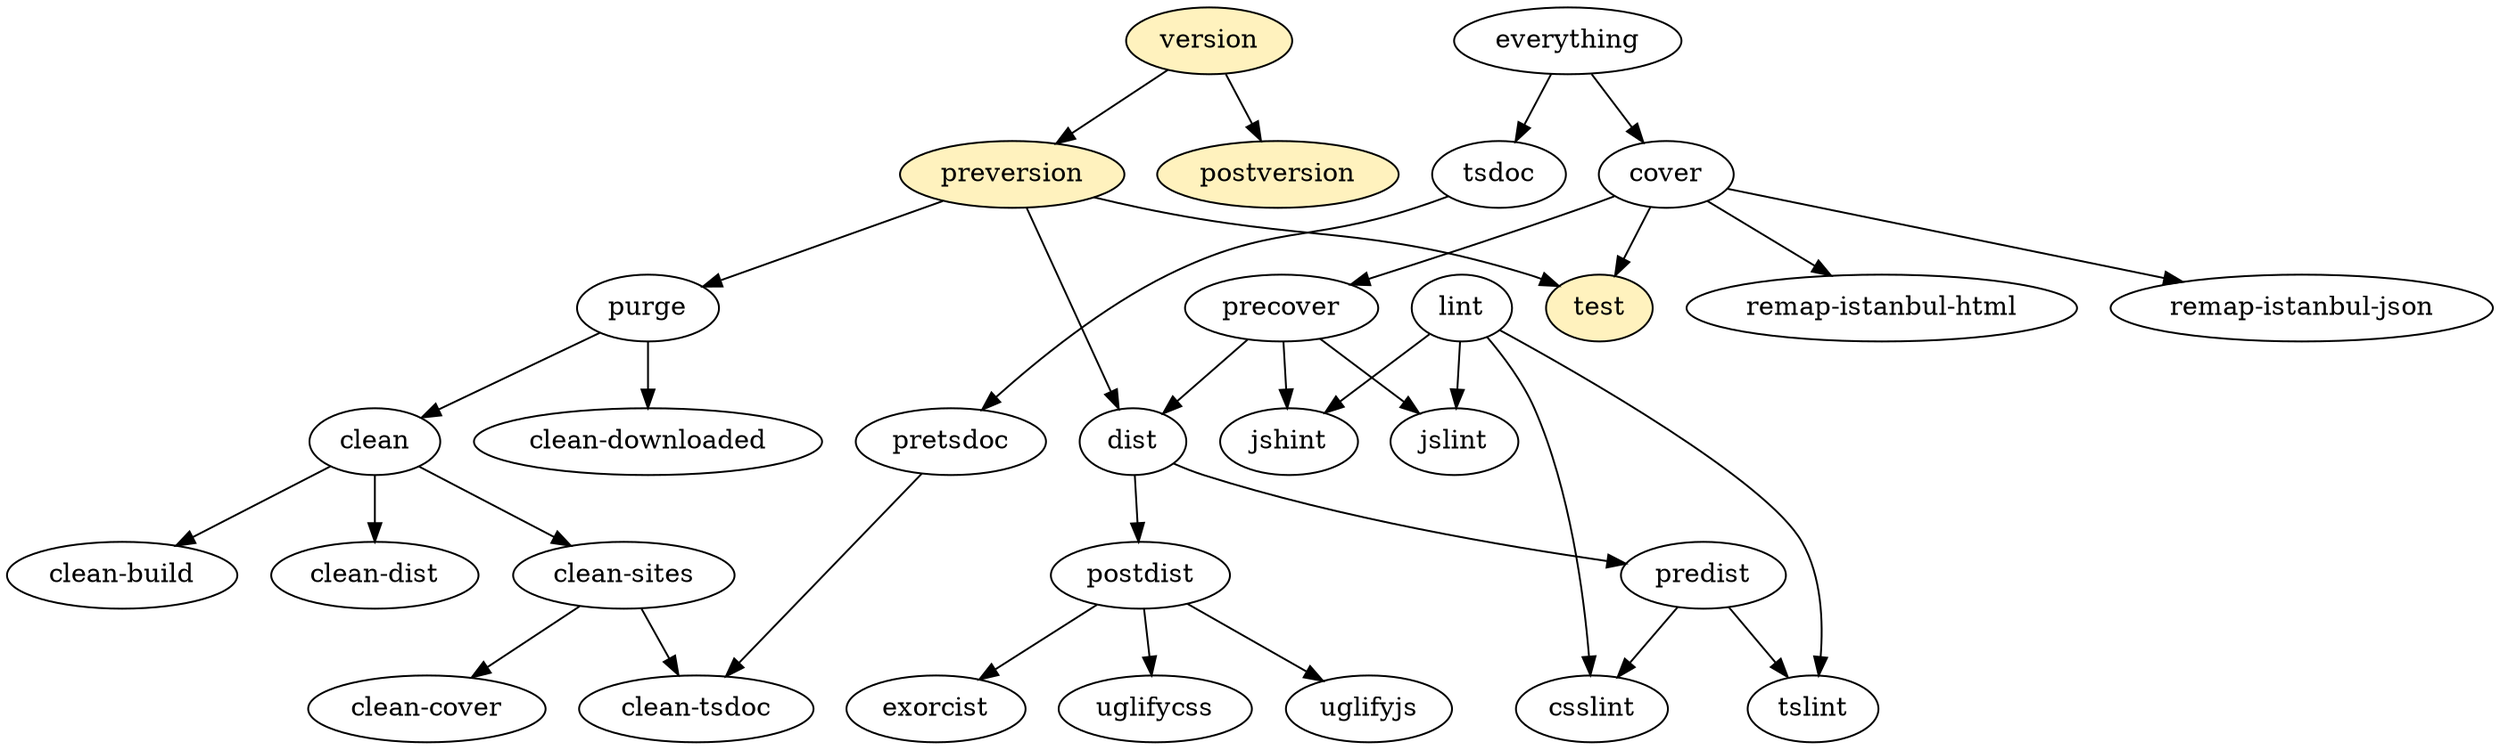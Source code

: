 digraph spiraljs{
0 [label="clean", tooltip="npm run clean-build & npm run clean-dist & npm run clean-sites"]
1 [label="clean-build", tooltip="trash build/"]
2 [label="clean-cover", tooltip="trash docs/sites/coverage/"]
3 [label="clean-dist", tooltip="trash dist/"]
4 [label="clean-downloaded", tooltip="trash typings/ node_modules/"]
5 [label="clean-sites", tooltip="npm run clean-cover & npm run clean-tsdoc"]
6 [label="clean-tsdoc", tooltip="trash docs/sites/tsdoc/"]
7 [label="cover", tooltip="npm run test && npm run remap-istanbul-json && npm run remap-istanbul-html"]
8 [label="csslint", tooltip="cat src/*.css > dist/spiral.css && csslint --config=.csslintrc --format=compact dist/spiral.css"]
9 [label="dist", tooltip="browserify src/index.ts --debug --standalone spiral -p [ tsify --project . ] > build/spiral-with-source-maps.js"]
10 [label="everything", tooltip="npm run tsdoc && npm run cover"]
11 [label="exorcist", tooltip="<build/spiral-with-source-maps.js exorcist dist/spiral.js.map > dist/spiral.js"]
12 [label="jshint", tooltip="jshint test/*.js"]
13 [label="jslint", tooltip="jslint test/*.js"]
14 [label="lint", tooltip="npm run tslint && npm run jshint && npm run jslint && npm run csslint"]
15 [label="postdist", tooltip="npm run exorcist && npm run uglifyjs && npm run uglifycss"]
16 [label="postversion", tooltip="git log --pretty=oneline --max-count 10", fillcolor="#fff2be", style="filled"]
17 [label="precover", tooltip="trash docs/sites/coverage/ && npm run jslint && npm run jshint && npm run dist"]
18 [label="predist", tooltip="trash build/ && mkdirp build && trash dist/ && mkdirp dist && npm run tslint && npm run csslint"]
19 [label="pretsdoc", tooltip="npm run clean-tsdoc && mkdirp docs/sites/tsdoc"]
20 [label="preversion", tooltip="npm run purge && npm install && typings install && npm run dist && npm run test", fillcolor="#fff2be", style="filled"]
21 [label="purge", tooltip="npm run clean & npm run clean-downloaded"]
22 [label="remap-istanbul-html", tooltip="remap-istanbul --input docs/sites/coverage/coverage-remapped.json --output docs/sites/coverage/remapped --type html --exclude node_modules"]
23 [label="remap-istanbul-json", tooltip="remap-istanbul --input docs/sites/coverage/coverage.json --output docs/sites/coverage/coverage-remapped.json"]
24 [label="test", tooltip="karma start karma.conf.js", fillcolor="#fff2be", style="filled"]
25 [label="tsdoc", tooltip="typedoc --mode modules --out docs/sites/tsdoc/ src/index.ts"]
26 [label="tslint", tooltip="tslint --config tslint.json ./src/**/*.ts"]
27 [label="uglifycss", tooltip="uglifycss dist/spiral.css > dist/spiral.min.css"]
28 [label="uglifyjs", tooltip="uglifyjs dist/spiral.js --output dist/spiral.min.js --source-map dist/spiral.min.js.map --screw-ie8 --in-source-map dist/spiral.js.map --source-map-url spiral.min.js.map"]
29 [label="version", fillcolor="#fff2be", style="filled"]
0 -> 1
0 -> 3
0 -> 5
5 -> 2
5 -> 6
7 -> 24
7 -> 23
7 -> 22
10 -> 25
10 -> 7
14 -> 26
14 -> 12
14 -> 13
14 -> 8
15 -> 11
15 -> 28
15 -> 27
17 -> 13
17 -> 12
17 -> 9
18 -> 26
18 -> 8
19 -> 6
20 -> 21
20 -> 9
20 -> 24
21 -> 0
21 -> 4
9 -> 15
29 -> 16
7 -> 17
9 -> 18
25 -> 19
29 -> 20
}
